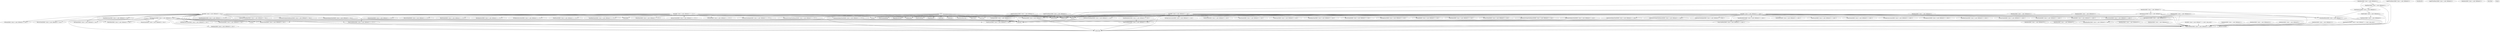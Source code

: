digraph DependencyGraph {
    Reachability[label="Reachability"];
    MatchCheck_DefId___krate__0__node__DefIndex_4_____crate1___[label="MatchCheck(DefId { krate: 0, node: DefIndex(4) => crate1 })"];
    CoherenceOverlapCheckSpecial_DefId___krate__0__node__DefIndex_3_____core___[label="CoherenceOverlapCheckSpecial(DefId { krate: 0, node: DefIndex(3) => core })"];
    MetaData_DefId___krate__1__node__DefIndex_12____[label="MetaData(DefId { krate: 1, node: DefIndex(12) })"];
    CheckConst_DefId___krate__0__node__DefIndex_5_____bar___[label="CheckConst(DefId { krate: 0, node: DefIndex(5) => bar })"];
    WfCheck_DefId___krate__0__node__DefIndex_3_____core___[label="WfCheck(DefId { krate: 0, node: DefIndex(3) => core })"];
    StabilityIndex[label="StabilityIndex"];
    MetaData_DefId___krate__0__node__DefIndex_5_____bar___[label="MetaData(DefId { krate: 0, node: DefIndex(5) => bar })"];
    TransInlinedItem_DefId___krate__2__node__DefIndex_7____[label="TransInlinedItem(DefId { krate: 2, node: DefIndex(7) })"];
    CollectItem_DefId___krate__0__node__DefIndex_3_____core___[label="CollectItem(DefId { krate: 0, node: DefIndex(3) => core })"];
    CheckStaticRecursion[label="CheckStaticRecursion"];
    CoherenceCheckImpl_DefId___krate__0__node__DefIndex_5_____bar___[label="CoherenceCheckImpl(DefId { krate: 0, node: DefIndex(5) => bar })"];
    CoherenceOverlapCheckSpecial_DefId___krate__0__node__DefIndex_5_____bar___[label="CoherenceOverlapCheckSpecial(DefId { krate: 0, node: DefIndex(5) => bar })"];
    MetaData_DefId___krate__1__node__DefIndex_51____[label="MetaData(DefId { krate: 1, node: DefIndex(51) })"];
    MirMapConstruction_DefId___krate__0__node__DefIndex_2_____________[label="MirMapConstruction(DefId { krate: 0, node: DefIndex(2) => {{?}} })"];
    EffectCheck[label="EffectCheck"];
    IntrinsicCheck_DefId___krate__0__node__DefIndex_3_____core___[label="IntrinsicCheck(DefId { krate: 0, node: DefIndex(3) => core })"];
    TypeckItemBody_DefId___krate__0__node__DefIndex_5_____bar___[label="TypeckItemBody(DefId { krate: 0, node: DefIndex(5) => bar })"];
    MetaData_DefId___krate__1__node__DefIndex_10____[label="MetaData(DefId { krate: 1, node: DefIndex(10) })"];
    MetaData_DefId___krate__1__node__DefIndex_3____[label="MetaData(DefId { krate: 1, node: DefIndex(3) })"];
    CoherenceOrphanCheck_DefId___krate__0__node__DefIndex_4_____crate1___[label="CoherenceOrphanCheck(DefId { krate: 0, node: DefIndex(4) => crate1 })"];
    MetaData_DefId___krate__1__node__DefIndex_33____[label="MetaData(DefId { krate: 1, node: DefIndex(33) })"];
    WfCheck_DefId___krate__0__node__DefIndex_4_____crate1___[label="WfCheck(DefId { krate: 0, node: DefIndex(4) => crate1 })"];
    ImplOrTraitItems_DefId___krate__2__node__DefIndex_5____[label="ImplOrTraitItems(DefId { krate: 2, node: DefIndex(5) })"];
    ItemSignature_DefId___krate__0__node__DefIndex_7_____crate1__some_code___[label="ItemSignature(DefId { krate: 0, node: DefIndex(7) => crate1::some_code })"];
    ItemSignature_DefId___krate__2__node__DefIndex_7____[label="ItemSignature(DefId { krate: 2, node: DefIndex(7) })"];
    CoherenceOrphanCheck_DefId___krate__0__node__DefIndex_3_____core___[label="CoherenceOrphanCheck(DefId { krate: 0, node: DefIndex(3) => core })"];
    CollectLanguageItems[label="CollectLanguageItems"];
    BorrowCheck_DefId___krate__0__node__DefIndex_4_____crate1___[label="BorrowCheck(DefId { krate: 0, node: DefIndex(4) => crate1 })"];
    StabilityCheck[label="StabilityCheck"];
    CoherenceCheckImpl_DefId___krate__0__node__DefIndex_3_____core___[label="CoherenceCheckImpl(DefId { krate: 0, node: DefIndex(3) => core })"];
    Hir_DefId___krate__0__node__DefIndex_2_____________[label="Hir(DefId { krate: 0, node: DefIndex(2) => {{?}} })"];
    Coherence[label="Coherence"];
    TransCrateItem_DefId___krate__0__node__DefIndex_4_____crate1___[label="TransCrateItem(DefId { krate: 0, node: DefIndex(4) => crate1 })"];
    TypeckItemBody_DefId___krate__0__node__DefIndex_3_____core___[label="TypeckItemBody(DefId { krate: 0, node: DefIndex(3) => core })"];
    MirMapConstruction_DefId___krate__0__node__DefIndex_5_____bar___[label="MirMapConstruction(DefId { krate: 0, node: DefIndex(5) => bar })"];
    CheckConst_DefId___krate__0__node__DefIndex_2_____________[label="CheckConst(DefId { krate: 0, node: DefIndex(2) => {{?}} })"];
    TypeckItemType_DefId___krate__0__node__DefIndex_2_____________[label="TypeckItemType(DefId { krate: 0, node: DefIndex(2) => {{?}} })"];
    ImplOrTraitItems_DefId___krate__2__node__DefIndex_7____[label="ImplOrTraitItems(DefId { krate: 2, node: DefIndex(7) })"];
    ItemSignature_DefId___krate__0__node__DefIndex_5_____bar___[label="ItemSignature(DefId { krate: 0, node: DefIndex(5) => bar })"];
    MetaData_DefId___krate__2__node__DefIndex_4____[label="MetaData(DefId { krate: 2, node: DefIndex(4) })"];
    RegionResolveCrate[label="RegionResolveCrate"];
    RvalueCheck_DefId___krate__0__node__DefIndex_2_____________[label="RvalueCheck(DefId { krate: 0, node: DefIndex(2) => {{?}} })"];
    DeadCheck[label="DeadCheck"];
    BorrowCheck_DefId___krate__0__node__DefIndex_2_____________[label="BorrowCheck(DefId { krate: 0, node: DefIndex(2) => {{?}} })"];
    MatchCheck_DefId___krate__0__node__DefIndex_2_____________[label="MatchCheck(DefId { krate: 0, node: DefIndex(2) => {{?}} })"];
    ItemSignature_DefId___krate__0__node__DefIndex_2_____________[label="ItemSignature(DefId { krate: 0, node: DefIndex(2) => {{?}} })"];
    Resolve[label="Resolve"];
    CollectItem_DefId___krate__0__node__DefIndex_4_____crate1___[label="CollectItem(DefId { krate: 0, node: DefIndex(4) => crate1 })"];
    TransCrateItem_DefId___krate__0__node__DefIndex_2_____________[label="TransCrateItem(DefId { krate: 0, node: DefIndex(2) => {{?}} })"];
    MetaData_DefId___krate__1__node__DefIndex_22____[label="MetaData(DefId { krate: 1, node: DefIndex(22) })"];
    MatchCheck_DefId___krate__0__node__DefIndex_5_____bar___[label="MatchCheck(DefId { krate: 0, node: DefIndex(5) => bar })"];
    Hir_DefId___krate__0__node__DefIndex_5_____bar___[label="Hir(DefId { krate: 0, node: DefIndex(5) => bar })"];
    MetaData_DefId___krate__1__node__DefIndex_52____[label="MetaData(DefId { krate: 1, node: DefIndex(52) })"];
    MetaData_DefId___krate__1__node__DefIndex_15____[label="MetaData(DefId { krate: 1, node: DefIndex(15) })"];
    CheckConst_DefId___krate__0__node__DefIndex_4_____crate1___[label="CheckConst(DefId { krate: 0, node: DefIndex(4) => crate1 })"];
    ResolveLifetimes[label="ResolveLifetimes"];
    RvalueCheck_DefId___krate__0__node__DefIndex_4_____crate1___[label="RvalueCheck(DefId { krate: 0, node: DefIndex(4) => crate1 })"];
    ImplOrTraitItems_DefId___krate__2__node__DefIndex_0____[label="ImplOrTraitItems(DefId { krate: 2, node: DefIndex(0) })"];
    TypeckItemType_DefId___krate__0__node__DefIndex_5_____bar___[label="TypeckItemType(DefId { krate: 0, node: DefIndex(5) => bar })"];
    Liveness[label="Liveness"];
    ItemSignature_DefId___krate__2__node__DefIndex_4____[label="ItemSignature(DefId { krate: 2, node: DefIndex(4) })"];
    CollectItem_DefId___krate__0__node__DefIndex_2_____________[label="CollectItem(DefId { krate: 0, node: DefIndex(2) => {{?}} })"];
    IntrinsicUseCheck[label="IntrinsicUseCheck"];
    IntrinsicCheck_DefId___krate__0__node__DefIndex_5_____bar___[label="IntrinsicCheck(DefId { krate: 0, node: DefIndex(5) => bar })"];
    CoherenceOverlapCheckSpecial_DefId___krate__0__node__DefIndex_2_____________[label="CoherenceOverlapCheckSpecial(DefId { krate: 0, node: DefIndex(2) => {{?}} })"];
    Hir_DefId___krate__0__node__DefIndex_7_____crate1__some_code___[label="Hir(DefId { krate: 0, node: DefIndex(7) => crate1::some_code })"];
    IntrinsicCheck_DefId___krate__0__node__DefIndex_2_____________[label="IntrinsicCheck(DefId { krate: 0, node: DefIndex(2) => {{?}} })"];
    Privacy[label="Privacy"];
    WfCheck_DefId___krate__0__node__DefIndex_2_____________[label="WfCheck(DefId { krate: 0, node: DefIndex(2) => {{?}} })"];
    MetaData_DefId___krate__1__node__DefIndex_2____[label="MetaData(DefId { krate: 1, node: DefIndex(2) })"];
    MetaData_DefId___krate__2__node__DefIndex_0____[label="MetaData(DefId { krate: 2, node: DefIndex(0) })"];
    CoherenceOrphanCheck_DefId___krate__0__node__DefIndex_5_____bar___[label="CoherenceOrphanCheck(DefId { krate: 0, node: DefIndex(5) => bar })"];
    WfCheck_DefId___krate__0__node__DefIndex_5_____bar___[label="WfCheck(DefId { krate: 0, node: DefIndex(5) => bar })"];
    TraitSelect_DefId___krate__1__node__DefIndex_9____[label="TraitSelect(DefId { krate: 1, node: DefIndex(9) })"];
    PluginRegistrar[label="PluginRegistrar"];
    LateLintCheck[label="LateLintCheck"];
    TraitImpls_DefId___krate__1__node__DefIndex_15____[label="TraitImpls(DefId { krate: 1, node: DefIndex(15) })"];
    CoherenceCheckImpl_DefId___krate__0__node__DefIndex_4_____crate1___[label="CoherenceCheckImpl(DefId { krate: 0, node: DefIndex(4) => crate1 })"];
    ItemSignature_DefId___krate__1__node__DefIndex_15____[label="ItemSignature(DefId { krate: 1, node: DefIndex(15) })"];
    CheckEntryFn[label="CheckEntryFn"];
    CoherenceOverlapCheckSpecial_DefId___krate__0__node__DefIndex_4_____crate1___[label="CoherenceOverlapCheckSpecial(DefId { krate: 0, node: DefIndex(4) => crate1 })"];
    MirMapConstruction_DefId___krate__0__node__DefIndex_3_____core___[label="MirMapConstruction(DefId { krate: 0, node: DefIndex(3) => core })"];
    TypeckItemBody_DefId___krate__0__node__DefIndex_4_____crate1___[label="TypeckItemBody(DefId { krate: 0, node: DefIndex(4) => crate1 })"];
    MirMapConstruction_DefId___krate__0__node__DefIndex_4_____crate1___[label="MirMapConstruction(DefId { krate: 0, node: DefIndex(4) => crate1 })"];
    FieldTy_DefId___krate__2__node__DefIndex_5____[label="FieldTy(DefId { krate: 2, node: DefIndex(5) })"];
    Krate[label="Krate"];
    CheckLoops[label="CheckLoops"];
    ImplOrTraitItems_DefId___krate__2__node__DefIndex_4____[label="ImplOrTraitItems(DefId { krate: 2, node: DefIndex(4) })"];
    ItemSignature_DefId___krate__0__node__DefIndex_4_____crate1___[label="ItemSignature(DefId { krate: 0, node: DefIndex(4) => crate1 })"];
    MetaData_DefId___krate__2__node__DefIndex_5____[label="MetaData(DefId { krate: 2, node: DefIndex(5) })"];
    CoherenceOrphanCheck_DefId___krate__0__node__DefIndex_2_____________[label="CoherenceOrphanCheck(DefId { krate: 0, node: DefIndex(2) => {{?}} })"];
    RvalueCheck_DefId___krate__0__node__DefIndex_3_____core___[label="RvalueCheck(DefId { krate: 0, node: DefIndex(3) => core })"];
    BorrowCheck_DefId___krate__0__node__DefIndex_5_____bar___[label="BorrowCheck(DefId { krate: 0, node: DefIndex(5) => bar })"];
    EntryPoint[label="EntryPoint"];
    CoherenceCheckImpl_DefId___krate__0__node__DefIndex_2_____________[label="CoherenceCheckImpl(DefId { krate: 0, node: DefIndex(2) => {{?}} })"];
    ReprHints_DefId___krate__2__node__DefIndex_4____[label="ReprHints(DefId { krate: 2, node: DefIndex(4) })"];
    MatchCheck_DefId___krate__0__node__DefIndex_3_____core___[label="MatchCheck(DefId { krate: 0, node: DefIndex(3) => core })"];
    MetaData_DefId___krate__1__node__DefIndex_16____[label="MetaData(DefId { krate: 1, node: DefIndex(16) })"];
    Hir_DefId___krate__0__node__DefIndex_3_____core___[label="Hir(DefId { krate: 0, node: DefIndex(3) => core })"];
    TransCrateItem_DefId___krate__0__node__DefIndex_5_____bar___[label="TransCrateItem(DefId { krate: 0, node: DefIndex(5) => bar })"];
    TypeckItemBody_DefId___krate__0__node__DefIndex_2_____________[label="TypeckItemBody(DefId { krate: 0, node: DefIndex(2) => {{?}} })"];
    MetaData_DefId___krate__1__node__DefIndex_9____[label="MetaData(DefId { krate: 1, node: DefIndex(9) })"];
    Hir_DefId___krate__0__node__DefIndex_4_____crate1___[label="Hir(DefId { krate: 0, node: DefIndex(4) => crate1 })"];
    CrateReader[label="CrateReader"];
    MetaData_DefId___krate__0__node__DefIndex_0________[label="MetaData(DefId { krate: 0, node: DefIndex(0) =>  })"];
    CheckConst_DefId___krate__0__node__DefIndex_3_____core___[label="CheckConst(DefId { krate: 0, node: DefIndex(3) => core })"];
    TypeckItemType_DefId___krate__0__node__DefIndex_3_____core___[label="TypeckItemType(DefId { krate: 0, node: DefIndex(3) => core })"];
    TransCrate[label="TransCrate"];
    MetaData_DefId___krate__2__node__DefIndex_7____[label="MetaData(DefId { krate: 2, node: DefIndex(7) })"];
    MirTypeck_DefId___krate__0__node__DefIndex_5_____bar___[label="MirTypeck(DefId { krate: 0, node: DefIndex(5) => bar })"];
    RvalueCheck_DefId___krate__0__node__DefIndex_5_____bar___[label="RvalueCheck(DefId { krate: 0, node: DefIndex(5) => bar })"];
    BorrowCheck_DefId___krate__0__node__DefIndex_3_____core___[label="BorrowCheck(DefId { krate: 0, node: DefIndex(3) => core })"];
    TypeckItemType_DefId___krate__0__node__DefIndex_4_____crate1___[label="TypeckItemType(DefId { krate: 0, node: DefIndex(4) => crate1 })"];
    ItemSignature_DefId___krate__0__node__DefIndex_3_____core___[label="ItemSignature(DefId { krate: 0, node: DefIndex(3) => core })"];
    CollectItem_DefId___krate__0__node__DefIndex_5_____bar___[label="CollectItem(DefId { krate: 0, node: DefIndex(5) => bar })"];
    TransCrateItem_DefId___krate__0__node__DefIndex_3_____core___[label="TransCrateItem(DefId { krate: 0, node: DefIndex(3) => core })"];
    IntrinsicCheck_DefId___krate__0__node__DefIndex_4_____crate1___[label="IntrinsicCheck(DefId { krate: 0, node: DefIndex(4) => crate1 })"];
    Dropck[label="Dropck"];
    Hir_DefId___krate__0__node__DefIndex_2_____________ -> CoherenceOverlapCheckSpecial_DefId___krate__0__node__DefIndex_2_____________[label=""];
    Hir_DefId___krate__0__node__DefIndex_3_____core___ -> MatchCheck_DefId___krate__0__node__DefIndex_3_____core___[label=""];
    ItemSignature_DefId___krate__1__node__DefIndex_15____ -> CheckConst_DefId___krate__0__node__DefIndex_5_____bar___[label=""];
    CoherenceCheckImpl_DefId___krate__0__node__DefIndex_3_____core___ -> Coherence[label=""];
    ItemSignature_DefId___krate__0__node__DefIndex_5_____bar___ -> CollectItem_DefId___krate__0__node__DefIndex_5_____bar___[label=""];
    Hir_DefId___krate__0__node__DefIndex_4_____crate1___ -> TransCrateItem_DefId___krate__0__node__DefIndex_4_____crate1___[label=""];
    Hir_DefId___krate__0__node__DefIndex_2_____________ -> MetaData_DefId___krate__0__node__DefIndex_0________[label=""];
    ReprHints_DefId___krate__2__node__DefIndex_4____ -> TransCrateItem_DefId___krate__0__node__DefIndex_5_____bar___[label=""];
    Hir_DefId___krate__0__node__DefIndex_3_____core___ -> TypeckItemType_DefId___krate__0__node__DefIndex_3_____core___[label=""];
    Hir_DefId___krate__0__node__DefIndex_4_____crate1___ -> MetaData_DefId___krate__0__node__DefIndex_0________[label=""];
    Hir_DefId___krate__0__node__DefIndex_5_____bar___ -> BorrowCheck_DefId___krate__0__node__DefIndex_5_____bar___[label=""];
    Hir_DefId___krate__0__node__DefIndex_3_____core___ -> DeadCheck[label=""];
    Hir_DefId___krate__0__node__DefIndex_3_____core___ -> IntrinsicCheck_DefId___krate__0__node__DefIndex_3_____core___[label=""];
    Hir_DefId___krate__0__node__DefIndex_5_____bar___ -> StabilityCheck[label=""];
    MetaData_DefId___krate__2__node__DefIndex_4____ -> ReprHints_DefId___krate__2__node__DefIndex_4____[label=""];
    Hir_DefId___krate__0__node__DefIndex_3_____core___ -> WfCheck_DefId___krate__0__node__DefIndex_3_____core___[label=""];
    Hir_DefId___krate__0__node__DefIndex_5_____bar___ -> CoherenceOrphanCheck_DefId___krate__0__node__DefIndex_5_____bar___[label=""];
    Krate -> StabilityCheck[label=""];
    IntrinsicUseCheck -> TransCrate[label=""];
    Hir_DefId___krate__0__node__DefIndex_3_____core___ -> TransCrateItem_DefId___krate__0__node__DefIndex_3_____core___[label=""];
    Hir_DefId___krate__0__node__DefIndex_2_____________ -> CoherenceCheckImpl_DefId___krate__0__node__DefIndex_2_____________[label=""];
    Hir_DefId___krate__0__node__DefIndex_5_____bar___ -> TypeckItemType_DefId___krate__0__node__DefIndex_5_____bar___[label=""];
    MetaData_DefId___krate__0__node__DefIndex_0________ -> TransCrate[label=""];
    Krate -> EffectCheck[label=""];
    Hir_DefId___krate__0__node__DefIndex_4_____crate1___ -> CoherenceCheckImpl_DefId___krate__0__node__DefIndex_4_____crate1___[label=""];
    Hir_DefId___krate__0__node__DefIndex_3_____core___ -> BorrowCheck_DefId___krate__0__node__DefIndex_3_____core___[label=""];
    MetaData_DefId___krate__0__node__DefIndex_5_____bar___ -> TransCrate[label=""];
    Krate -> StabilityIndex[label=""];
    TransCrateItem_DefId___krate__0__node__DefIndex_5_____bar___ -> TransCrate[label=""];
    ItemSignature_DefId___krate__0__node__DefIndex_5_____bar___ -> MetaData_DefId___krate__0__node__DefIndex_5_____bar___[label=""];
    Hir_DefId___krate__0__node__DefIndex_3_____core___ -> MetaData_DefId___krate__0__node__DefIndex_0________[label=""];
    Hir_DefId___krate__0__node__DefIndex_3_____core___ -> CoherenceOverlapCheckSpecial_DefId___krate__0__node__DefIndex_3_____core___[label=""];
    Hir_DefId___krate__0__node__DefIndex_2_____________ -> TypeckItemType_DefId___krate__0__node__DefIndex_2_____________[label=""];
    ItemSignature_DefId___krate__0__node__DefIndex_5_____bar___ -> MirTypeck_DefId___krate__0__node__DefIndex_5_____bar___[label=""];
    Krate -> RegionResolveCrate[label=""];
    Hir_DefId___krate__0__node__DefIndex_5_____bar___ -> StabilityIndex[label=""];
    Hir_DefId___krate__0__node__DefIndex_2_____________ -> DeadCheck[label=""];
    Hir_DefId___krate__0__node__DefIndex_4_____crate1___ -> DeadCheck[label=""];
    TypeckItemBody_DefId___krate__0__node__DefIndex_4_____crate1___ -> TransCrateItem_DefId___krate__0__node__DefIndex_4_____crate1___[label=""];
    Hir_DefId___krate__0__node__DefIndex_5_____bar___ -> LateLintCheck[label=""];
    Krate -> CrateReader[label=""];
    Hir_DefId___krate__0__node__DefIndex_4_____crate1___ -> RvalueCheck_DefId___krate__0__node__DefIndex_4_____crate1___[label=""];
    ItemSignature_DefId___krate__0__node__DefIndex_5_____bar___ -> Liveness[label=""];
    Hir_DefId___krate__0__node__DefIndex_2_____________ -> MatchCheck_DefId___krate__0__node__DefIndex_2_____________[label=""];
    Krate -> LateLintCheck[label=""];
    Hir_DefId___krate__0__node__DefIndex_4_____crate1___ -> Privacy[label=""];
    TransCrateItem_DefId___krate__0__node__DefIndex_4_____crate1___ -> TransCrate[label=""];
    Krate -> Liveness[label=""];
    ItemSignature_DefId___krate__2__node__DefIndex_7____ -> LateLintCheck[label=""];
    Hir_DefId___krate__0__node__DefIndex_3_____core___ -> CoherenceOrphanCheck_DefId___krate__0__node__DefIndex_3_____core___[label=""];
    Hir_DefId___krate__0__node__DefIndex_2_____________ -> BorrowCheck_DefId___krate__0__node__DefIndex_2_____________[label=""];
    Hir_DefId___krate__0__node__DefIndex_5_____bar___ -> Liveness[label=""];
    Hir_DefId___krate__0__node__DefIndex_2_____________ -> TypeckItemBody_DefId___krate__0__node__DefIndex_2_____________[label=""];
    Hir_DefId___krate__0__node__DefIndex_3_____core___ -> TransCrate[label=""];
    Hir_DefId___krate__0__node__DefIndex_4_____crate1___ -> TypeckItemBody_DefId___krate__0__node__DefIndex_4_____crate1___[label=""];
    Hir_DefId___krate__0__node__DefIndex_2_____________ -> TransCrate[label=""];
    Hir_DefId___krate__0__node__DefIndex_4_____crate1___ -> TransCrate[label=""];
    Hir_DefId___krate__0__node__DefIndex_5_____bar___ -> MirTypeck_DefId___krate__0__node__DefIndex_5_____bar___[label=""];
    ImplOrTraitItems_DefId___krate__2__node__DefIndex_7____ -> LateLintCheck[label=""];
    Krate -> TransCrate[label=""];
    Hir_DefId___krate__0__node__DefIndex_4_____crate1___ -> CollectItem_DefId___krate__0__node__DefIndex_4_____crate1___[label=""];
    Krate -> Resolve[label=""];
    MetaData_DefId___krate__1__node__DefIndex_15____ -> ItemSignature_DefId___krate__1__node__DefIndex_15____[label=""];
    MetaData_DefId___krate__2__node__DefIndex_7____ -> TransInlinedItem_DefId___krate__2__node__DefIndex_7____[label=""];
    ItemSignature_DefId___krate__2__node__DefIndex_4____ -> TransInlinedItem_DefId___krate__2__node__DefIndex_7____[label=""];
    Hir_DefId___krate__0__node__DefIndex_5_____bar___ -> CollectItem_DefId___krate__0__node__DefIndex_5_____bar___[label=""];
    MetaData_DefId___krate__1__node__DefIndex_52____ -> Resolve[label=""];
    Hir_DefId___krate__0__node__DefIndex_5_____bar___ -> TransCrate[label=""];
    Hir_DefId___krate__0__node__DefIndex_5_____bar___ -> Resolve[label=""];
    MetaData_DefId___krate__1__node__DefIndex_51____ -> Resolve[label=""];
    Hir_DefId___krate__0__node__DefIndex_3_____core___ -> Privacy[label=""];
    Hir_DefId___krate__0__node__DefIndex_5_____bar___ -> CoherenceCheckImpl_DefId___krate__0__node__DefIndex_5_____bar___[label=""];
    CoherenceOverlapCheckSpecial_DefId___krate__0__node__DefIndex_5_____bar___ -> Coherence[label=""];
    Hir_DefId___krate__0__node__DefIndex_2_____________ -> CoherenceOrphanCheck_DefId___krate__0__node__DefIndex_2_____________[label=""];
    Hir_DefId___krate__0__node__DefIndex_4_____crate1___ -> CoherenceOrphanCheck_DefId___krate__0__node__DefIndex_4_____crate1___[label=""];
    MetaData_DefId___krate__1__node__DefIndex_22____ -> TransCrateItem_DefId___krate__0__node__DefIndex_5_____bar___[label=""];
    Hir_DefId___krate__0__node__DefIndex_4_____crate1___ -> MirMapConstruction_DefId___krate__0__node__DefIndex_4_____crate1___[label=""];
    Hir_DefId___krate__0__node__DefIndex_3_____core___ -> CollectItem_DefId___krate__0__node__DefIndex_3_____core___[label=""];
    TransInlinedItem_DefId___krate__2__node__DefIndex_7____ -> ItemSignature_DefId___krate__0__node__DefIndex_7_____crate1__some_code___[label=""];
    MetaData_DefId___krate__1__node__DefIndex_9____ -> TransCrateItem_DefId___krate__0__node__DefIndex_5_____bar___[label=""];
    ImplOrTraitItems_DefId___krate__2__node__DefIndex_7____ -> StabilityCheck[label=""];
    Hir_DefId___krate__0__node__DefIndex_5_____bar___ -> Reachability[label=""];
    MetaData_DefId___krate__1__node__DefIndex_12____ -> TransCrateItem_DefId___krate__0__node__DefIndex_5_____bar___[label=""];
    Krate -> TransInlinedItem_DefId___krate__2__node__DefIndex_7____[label=""];
    ItemSignature_DefId___krate__0__node__DefIndex_5_____bar___ -> BorrowCheck_DefId___krate__0__node__DefIndex_5_____bar___[label=""];
    Krate -> PluginRegistrar[label=""];
    TypeckItemBody_DefId___krate__0__node__DefIndex_5_____bar___ -> TransCrateItem_DefId___krate__0__node__DefIndex_5_____bar___[label=""];
    Hir_DefId___krate__0__node__DefIndex_4_____crate1___ -> LateLintCheck[label=""];
    TransCrateItem_DefId___krate__0__node__DefIndex_3_____core___ -> TransCrate[label=""];
    TransCrateItem_DefId___krate__0__node__DefIndex_2_____________ -> TransCrate[label=""];
    Krate -> Reachability[label=""];
    CoherenceCheckImpl_DefId___krate__0__node__DefIndex_4_____crate1___ -> Coherence[label=""];
    Hir_DefId___krate__0__node__DefIndex_2_____________ -> MirMapConstruction_DefId___krate__0__node__DefIndex_2_____________[label=""];
    ItemSignature_DefId___krate__0__node__DefIndex_5_____bar___ -> IntrinsicCheck_DefId___krate__0__node__DefIndex_5_____bar___[label=""];
    Hir_DefId___krate__0__node__DefIndex_2_____________ -> Privacy[label=""];
    ItemSignature_DefId___krate__2__node__DefIndex_7____ -> TypeckItemBody_DefId___krate__0__node__DefIndex_5_____bar___[label=""];
    Hir_DefId___krate__0__node__DefIndex_5_____bar___ -> CoherenceOverlapCheckSpecial_DefId___krate__0__node__DefIndex_5_____bar___[label=""];
    Hir_DefId___krate__0__node__DefIndex_2_____________ -> ItemSignature_DefId___krate__0__node__DefIndex_2_____________[label=""];
    Krate -> Privacy[label=""];
    Hir_DefId___krate__0__node__DefIndex_5_____bar___ -> MetaData_DefId___krate__0__node__DefIndex_0________[label=""];
    ItemSignature_DefId___krate__2__node__DefIndex_7____ -> IntrinsicCheck_DefId___krate__0__node__DefIndex_5_____bar___[label=""];
    MetaData_DefId___krate__1__node__DefIndex_2____ -> TransCrateItem_DefId___krate__0__node__DefIndex_5_____bar___[label=""];
    ItemSignature_DefId___krate__0__node__DefIndex_5_____bar___ -> TypeckItemBody_DefId___krate__0__node__DefIndex_5_____bar___[label=""];
    Hir_DefId___krate__0__node__DefIndex_3_____core___ -> CoherenceCheckImpl_DefId___krate__0__node__DefIndex_3_____core___[label=""];
    Hir_DefId___krate__0__node__DefIndex_5_____bar___ -> Privacy[label=""];
    Hir_DefId___krate__0__node__DefIndex_7_____crate1__some_code___ -> TransCrateItem_DefId___krate__0__node__DefIndex_5_____bar___[label=""];
    TraitImpls_DefId___krate__1__node__DefIndex_15____ -> CheckConst_DefId___krate__0__node__DefIndex_5_____bar___[label=""];
    MetaData_DefId___krate__1__node__DefIndex_33____ -> TransCrateItem_DefId___krate__0__node__DefIndex_5_____bar___[label=""];
    ItemSignature_DefId___krate__0__node__DefIndex_5_____bar___ -> TransCrateItem_DefId___krate__0__node__DefIndex_5_____bar___[label=""];
    Hir_DefId___krate__0__node__DefIndex_4_____crate1___ -> IntrinsicCheck_DefId___krate__0__node__DefIndex_4_____crate1___[label=""];
    MetaData_DefId___krate__1__node__DefIndex_10____ -> TransCrateItem_DefId___krate__0__node__DefIndex_5_____bar___[label=""];
    TransInlinedItem_DefId___krate__2__node__DefIndex_7____ -> TransCrateItem_DefId___krate__0__node__DefIndex_5_____bar___[label=""];
    MetaData_DefId___krate__1__node__DefIndex_16____ -> TransCrateItem_DefId___krate__0__node__DefIndex_5_____bar___[label=""];
    Hir_DefId___krate__0__node__DefIndex_5_____bar___ -> MatchCheck_DefId___krate__0__node__DefIndex_5_____bar___[label=""];
    Hir_DefId___krate__0__node__DefIndex_3_____core___ -> MirMapConstruction_DefId___krate__0__node__DefIndex_3_____core___[label=""];
    ItemSignature_DefId___krate__0__node__DefIndex_5_____bar___ -> MirMapConstruction_DefId___krate__0__node__DefIndex_5_____bar___[label=""];
    Krate -> CheckLoops[label=""];
    ItemSignature_DefId___krate__2__node__DefIndex_7____ -> TransCrateItem_DefId___krate__0__node__DefIndex_5_____bar___[label=""];
    ReprHints_DefId___krate__2__node__DefIndex_4____ -> ItemSignature_DefId___krate__2__node__DefIndex_4____[label=""];
    Hir_DefId___krate__0__node__DefIndex_2_____________ -> StabilityCheck[label=""];
    Hir_DefId___krate__0__node__DefIndex_3_____core___ -> StabilityCheck[label=""];
    Hir_DefId___krate__0__node__DefIndex_4_____crate1___ -> StabilityCheck[label=""];
    Hir_DefId___krate__0__node__DefIndex_2_____________ -> StabilityIndex[label=""];
    Hir_DefId___krate__0__node__DefIndex_5_____bar___ -> DeadCheck[label=""];
    TypeckItemBody_DefId___krate__0__node__DefIndex_3_____core___ -> TransCrateItem_DefId___krate__0__node__DefIndex_3_____core___[label=""];
    ItemSignature_DefId___krate__0__node__DefIndex_5_____bar___ -> CheckConst_DefId___krate__0__node__DefIndex_5_____bar___[label=""];
    MetaData_DefId___krate__2__node__DefIndex_7____ -> TransCrateItem_DefId___krate__0__node__DefIndex_5_____bar___[label=""];
    CoherenceCheckImpl_DefId___krate__0__node__DefIndex_5_____bar___ -> Coherence[label=""];
    CoherenceOrphanCheck_DefId___krate__0__node__DefIndex_5_____bar___ -> Coherence[label=""];
    Hir_DefId___krate__0__node__DefIndex_2_____________ -> TransCrateItem_DefId___krate__0__node__DefIndex_2_____________[label=""];
    Krate -> DeadCheck[label=""];
    TraitSelect_DefId___krate__1__node__DefIndex_9____ -> TypeckItemBody_DefId___krate__0__node__DefIndex_5_____bar___[label=""];
    FieldTy_DefId___krate__2__node__DefIndex_5____ -> TraitSelect_DefId___krate__1__node__DefIndex_9____[label=""];
    MetaData_DefId___krate__1__node__DefIndex_3____ -> TransCrateItem_DefId___krate__0__node__DefIndex_5_____bar___[label=""];
    MetaData_DefId___krate__2__node__DefIndex_0____ -> TransCrateItem_DefId___krate__0__node__DefIndex_5_____bar___[label=""];
    ItemSignature_DefId___krate__0__node__DefIndex_5_____bar___ -> WfCheck_DefId___krate__0__node__DefIndex_5_____bar___[label=""];
    Hir_DefId___krate__0__node__DefIndex_3_____core___ -> TypeckItemBody_DefId___krate__0__node__DefIndex_3_____core___[label=""];
    TypeckItemBody_DefId___krate__0__node__DefIndex_2_____________ -> TransCrateItem_DefId___krate__0__node__DefIndex_2_____________[label=""];
    Hir_DefId___krate__0__node__DefIndex_5_____bar___ -> WfCheck_DefId___krate__0__node__DefIndex_5_____bar___[label=""];
    Hir_DefId___krate__0__node__DefIndex_4_____crate1___ -> BorrowCheck_DefId___krate__0__node__DefIndex_4_____crate1___[label=""];
    CollectItem_DefId___krate__0__node__DefIndex_5_____bar___ -> ItemSignature_DefId___krate__0__node__DefIndex_5_____bar___[label=""];
    MetaData_DefId___krate__2__node__DefIndex_7____ -> CheckConst_DefId___krate__0__node__DefIndex_5_____bar___[label=""];
    Krate -> CheckStaticRecursion[label=""];
    ItemSignature_DefId___krate__0__node__DefIndex_7_____crate1__some_code___ -> TransCrateItem_DefId___krate__0__node__DefIndex_5_____bar___[label=""];
    TraitImpls_DefId___krate__1__node__DefIndex_15____ -> Coherence[label=""];
    Hir_DefId___krate__0__node__DefIndex_3_____core___ -> RvalueCheck_DefId___krate__0__node__DefIndex_3_____core___[label=""];
    Hir_DefId___krate__0__node__DefIndex_3_____core___ -> CheckConst_DefId___krate__0__node__DefIndex_3_____core___[label=""];
    Hir_DefId___krate__0__node__DefIndex_5_____bar___ -> RvalueCheck_DefId___krate__0__node__DefIndex_5_____bar___[label=""];
    MetaData_DefId___krate__2__node__DefIndex_4____ -> ItemSignature_DefId___krate__2__node__DefIndex_4____[label=""];
    Hir_DefId___krate__0__node__DefIndex_2_____________ -> LateLintCheck[label=""];
    Hir_DefId___krate__0__node__DefIndex_3_____core___ -> LateLintCheck[label=""];
    Hir_DefId___krate__0__node__DefIndex_4_____crate1___ -> WfCheck_DefId___krate__0__node__DefIndex_4_____crate1___[label=""];
    Hir_DefId___krate__0__node__DefIndex_3_____core___ -> StabilityIndex[label=""];
    Hir_DefId___krate__0__node__DefIndex_3_____core___ -> ItemSignature_DefId___krate__0__node__DefIndex_3_____core___[label=""];
    CoherenceOverlapCheckSpecial_DefId___krate__0__node__DefIndex_2_____________ -> Coherence[label=""];
    ItemSignature_DefId___krate__2__node__DefIndex_4____ -> FieldTy_DefId___krate__2__node__DefIndex_5____[label=""];
    CoherenceOverlapCheckSpecial_DefId___krate__0__node__DefIndex_3_____core___ -> Coherence[label=""];
    Hir_DefId___krate__0__node__DefIndex_2_____________ -> IntrinsicCheck_DefId___krate__0__node__DefIndex_2_____________[label=""];
    ItemSignature_DefId___krate__0__node__DefIndex_5_____bar___ -> RvalueCheck_DefId___krate__0__node__DefIndex_5_____bar___[label=""];
    ItemSignature_DefId___krate__1__node__DefIndex_15____ -> Coherence[label=""];
    Hir_DefId___krate__0__node__DefIndex_5_____bar___ -> ItemSignature_DefId___krate__0__node__DefIndex_5_____bar___[label=""];
    Hir_DefId___krate__0__node__DefIndex_2_____________ -> RvalueCheck_DefId___krate__0__node__DefIndex_2_____________[label=""];
    Hir_DefId___krate__0__node__DefIndex_5_____bar___ -> TransCrateItem_DefId___krate__0__node__DefIndex_5_____bar___[label=""];
    MetaData_DefId___krate__1__node__DefIndex_52____ -> TransCrateItem_DefId___krate__0__node__DefIndex_5_____bar___[label=""];
    Hir_DefId___krate__0__node__DefIndex_4_____crate1___ -> Resolve[label=""];
    CoherenceOverlapCheckSpecial_DefId___krate__0__node__DefIndex_4_____crate1___ -> Coherence[label=""];
    ImplOrTraitItems_DefId___krate__2__node__DefIndex_0____ -> StabilityCheck[label=""];
    CoherenceOrphanCheck_DefId___krate__0__node__DefIndex_4_____crate1___ -> Coherence[label=""];
    MetaData_DefId___krate__2__node__DefIndex_4____ -> Resolve[label=""];
    MetaData_DefId___krate__2__node__DefIndex_0____ -> StabilityCheck[label=""];
    Hir_DefId___krate__0__node__DefIndex_2_____________ -> Resolve[label=""];
    MetaData_DefId___krate__1__node__DefIndex_15____ -> TransCrateItem_DefId___krate__0__node__DefIndex_5_____bar___[label=""];
    Hir_DefId___krate__0__node__DefIndex_5_____bar___ -> TypeckItemBody_DefId___krate__0__node__DefIndex_5_____bar___[label=""];
    Hir_DefId___krate__0__node__DefIndex_3_____core___ -> Resolve[label=""];
    Hir_DefId___krate__0__node__DefIndex_4_____crate1___ -> CheckConst_DefId___krate__0__node__DefIndex_4_____crate1___[label=""];
    Hir_DefId___krate__0__node__DefIndex_4_____crate1___ -> MatchCheck_DefId___krate__0__node__DefIndex_4_____crate1___[label=""];
    Hir_DefId___krate__0__node__DefIndex_5_____bar___ -> CheckConst_DefId___krate__0__node__DefIndex_5_____bar___[label=""];
    Hir_DefId___krate__0__node__DefIndex_2_____________ -> CollectItem_DefId___krate__0__node__DefIndex_2_____________[label=""];
    Krate -> ResolveLifetimes[label=""];
    Hir_DefId___krate__0__node__DefIndex_4_____crate1___ -> CoherenceOverlapCheckSpecial_DefId___krate__0__node__DefIndex_4_____crate1___[label=""];
    CoherenceOrphanCheck_DefId___krate__0__node__DefIndex_2_____________ -> Coherence[label=""];
    Hir_DefId___krate__0__node__DefIndex_4_____crate1___ -> StabilityIndex[label=""];
    CoherenceCheckImpl_DefId___krate__0__node__DefIndex_2_____________ -> Coherence[label=""];
    MetaData_DefId___krate__2__node__DefIndex_4____ -> TransCrateItem_DefId___krate__0__node__DefIndex_5_____bar___[label=""];
    CoherenceOrphanCheck_DefId___krate__0__node__DefIndex_3_____core___ -> Coherence[label=""];
    Hir_DefId___krate__0__node__DefIndex_5_____bar___ -> MirMapConstruction_DefId___krate__0__node__DefIndex_5_____bar___[label=""];
    Hir_DefId___krate__0__node__DefIndex_2_____________ -> CheckConst_DefId___krate__0__node__DefIndex_2_____________[label=""];
    Krate -> CollectLanguageItems[label=""];
    ItemSignature_DefId___krate__0__node__DefIndex_5_____bar___ -> MatchCheck_DefId___krate__0__node__DefIndex_5_____bar___[label=""];
    Hir_DefId___krate__0__node__DefIndex_4_____crate1___ -> ItemSignature_DefId___krate__0__node__DefIndex_4_____crate1___[label=""];
    ItemSignature_DefId___krate__2__node__DefIndex_7____ -> TransInlinedItem_DefId___krate__2__node__DefIndex_7____[label=""];
    FieldTy_DefId___krate__2__node__DefIndex_5____ -> TransCrateItem_DefId___krate__0__node__DefIndex_5_____bar___[label=""];
    MetaData_DefId___krate__2__node__DefIndex_7____ -> ItemSignature_DefId___krate__2__node__DefIndex_7____[label=""];
    MetaData_DefId___krate__1__node__DefIndex_51____ -> TransCrateItem_DefId___krate__0__node__DefIndex_5_____bar___[label=""];
    Hir_DefId___krate__0__node__DefIndex_4_____crate1___ -> TypeckItemType_DefId___krate__0__node__DefIndex_4_____crate1___[label=""];
    ImplOrTraitItems_DefId___krate__2__node__DefIndex_0____ -> LateLintCheck[label=""];
    MetaData_DefId___krate__2__node__DefIndex_7____ -> StabilityCheck[label=""];
    Hir_DefId___krate__0__node__DefIndex_2_____________ -> WfCheck_DefId___krate__0__node__DefIndex_2_____________[label=""];
    Krate -> Coherence[label=""];
    Hir_DefId___krate__0__node__DefIndex_5_____bar___ -> IntrinsicCheck_DefId___krate__0__node__DefIndex_5_____bar___[label=""];
}
